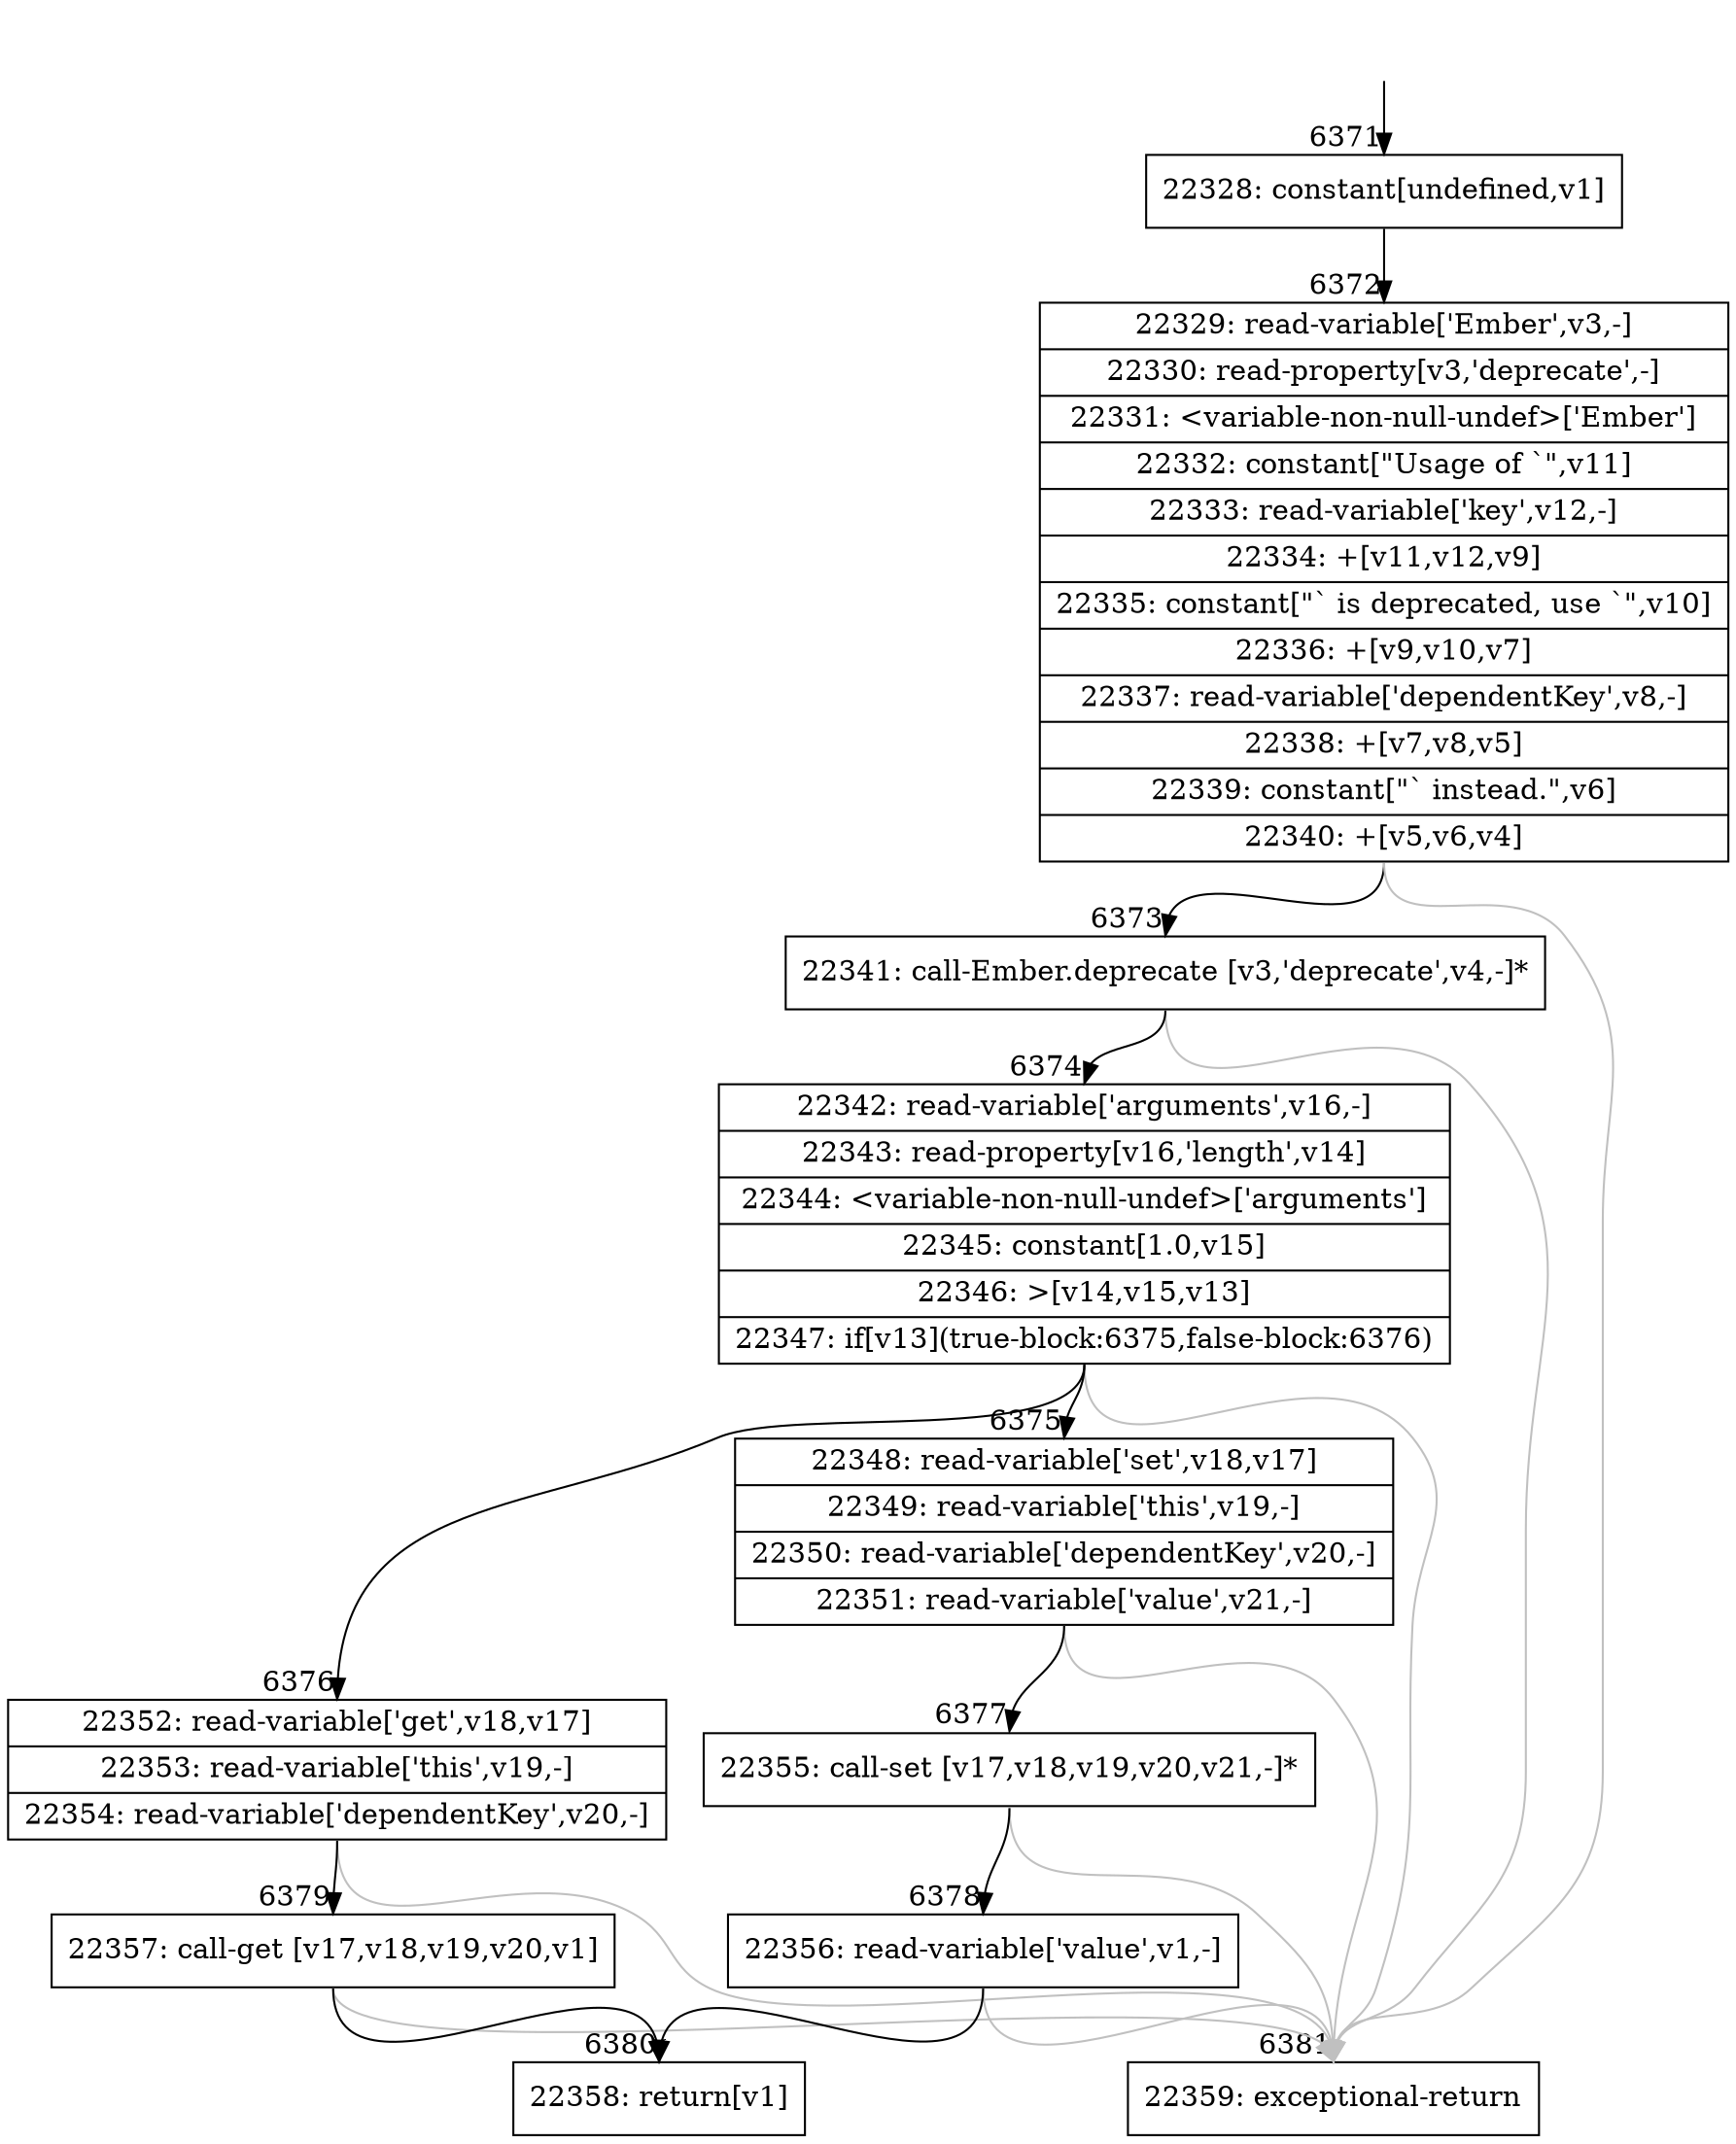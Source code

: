 digraph {
rankdir="TD"
BB_entry523[shape=none,label=""];
BB_entry523 -> BB6371 [tailport=s, headport=n, headlabel="    6371"]
BB6371 [shape=record label="{22328: constant[undefined,v1]}" ] 
BB6371 -> BB6372 [tailport=s, headport=n, headlabel="      6372"]
BB6372 [shape=record label="{22329: read-variable['Ember',v3,-]|22330: read-property[v3,'deprecate',-]|22331: \<variable-non-null-undef\>['Ember']|22332: constant[\"Usage of `\",v11]|22333: read-variable['key',v12,-]|22334: +[v11,v12,v9]|22335: constant[\"` is deprecated, use `\",v10]|22336: +[v9,v10,v7]|22337: read-variable['dependentKey',v8,-]|22338: +[v7,v8,v5]|22339: constant[\"` instead.\",v6]|22340: +[v5,v6,v4]}" ] 
BB6372 -> BB6373 [tailport=s, headport=n, headlabel="      6373"]
BB6372 -> BB6381 [tailport=s, headport=n, color=gray, headlabel="      6381"]
BB6373 [shape=record label="{22341: call-Ember.deprecate [v3,'deprecate',v4,-]*}" ] 
BB6373 -> BB6374 [tailport=s, headport=n, headlabel="      6374"]
BB6373 -> BB6381 [tailport=s, headport=n, color=gray]
BB6374 [shape=record label="{22342: read-variable['arguments',v16,-]|22343: read-property[v16,'length',v14]|22344: \<variable-non-null-undef\>['arguments']|22345: constant[1.0,v15]|22346: \>[v14,v15,v13]|22347: if[v13](true-block:6375,false-block:6376)}" ] 
BB6374 -> BB6375 [tailport=s, headport=n, headlabel="      6375"]
BB6374 -> BB6376 [tailport=s, headport=n, headlabel="      6376"]
BB6374 -> BB6381 [tailport=s, headport=n, color=gray]
BB6375 [shape=record label="{22348: read-variable['set',v18,v17]|22349: read-variable['this',v19,-]|22350: read-variable['dependentKey',v20,-]|22351: read-variable['value',v21,-]}" ] 
BB6375 -> BB6377 [tailport=s, headport=n, headlabel="      6377"]
BB6375 -> BB6381 [tailport=s, headport=n, color=gray]
BB6376 [shape=record label="{22352: read-variable['get',v18,v17]|22353: read-variable['this',v19,-]|22354: read-variable['dependentKey',v20,-]}" ] 
BB6376 -> BB6379 [tailport=s, headport=n, headlabel="      6379"]
BB6376 -> BB6381 [tailport=s, headport=n, color=gray]
BB6377 [shape=record label="{22355: call-set [v17,v18,v19,v20,v21,-]*}" ] 
BB6377 -> BB6378 [tailport=s, headport=n, headlabel="      6378"]
BB6377 -> BB6381 [tailport=s, headport=n, color=gray]
BB6378 [shape=record label="{22356: read-variable['value',v1,-]}" ] 
BB6378 -> BB6380 [tailport=s, headport=n, headlabel="      6380"]
BB6378 -> BB6381 [tailport=s, headport=n, color=gray]
BB6379 [shape=record label="{22357: call-get [v17,v18,v19,v20,v1]}" ] 
BB6379 -> BB6380 [tailport=s, headport=n]
BB6379 -> BB6381 [tailport=s, headport=n, color=gray]
BB6380 [shape=record label="{22358: return[v1]}" ] 
BB6381 [shape=record label="{22359: exceptional-return}" ] 
//#$~ 11905
}
